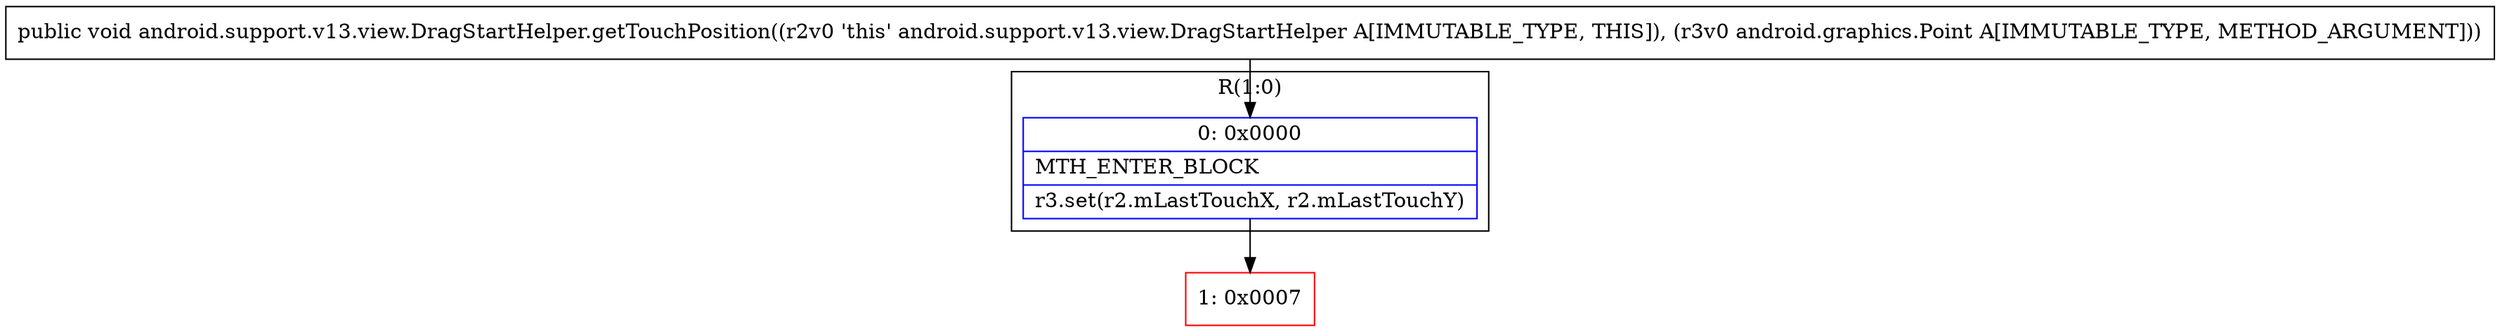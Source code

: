 digraph "CFG forandroid.support.v13.view.DragStartHelper.getTouchPosition(Landroid\/graphics\/Point;)V" {
subgraph cluster_Region_2071907555 {
label = "R(1:0)";
node [shape=record,color=blue];
Node_0 [shape=record,label="{0\:\ 0x0000|MTH_ENTER_BLOCK\l|r3.set(r2.mLastTouchX, r2.mLastTouchY)\l}"];
}
Node_1 [shape=record,color=red,label="{1\:\ 0x0007}"];
MethodNode[shape=record,label="{public void android.support.v13.view.DragStartHelper.getTouchPosition((r2v0 'this' android.support.v13.view.DragStartHelper A[IMMUTABLE_TYPE, THIS]), (r3v0 android.graphics.Point A[IMMUTABLE_TYPE, METHOD_ARGUMENT])) }"];
MethodNode -> Node_0;
Node_0 -> Node_1;
}


